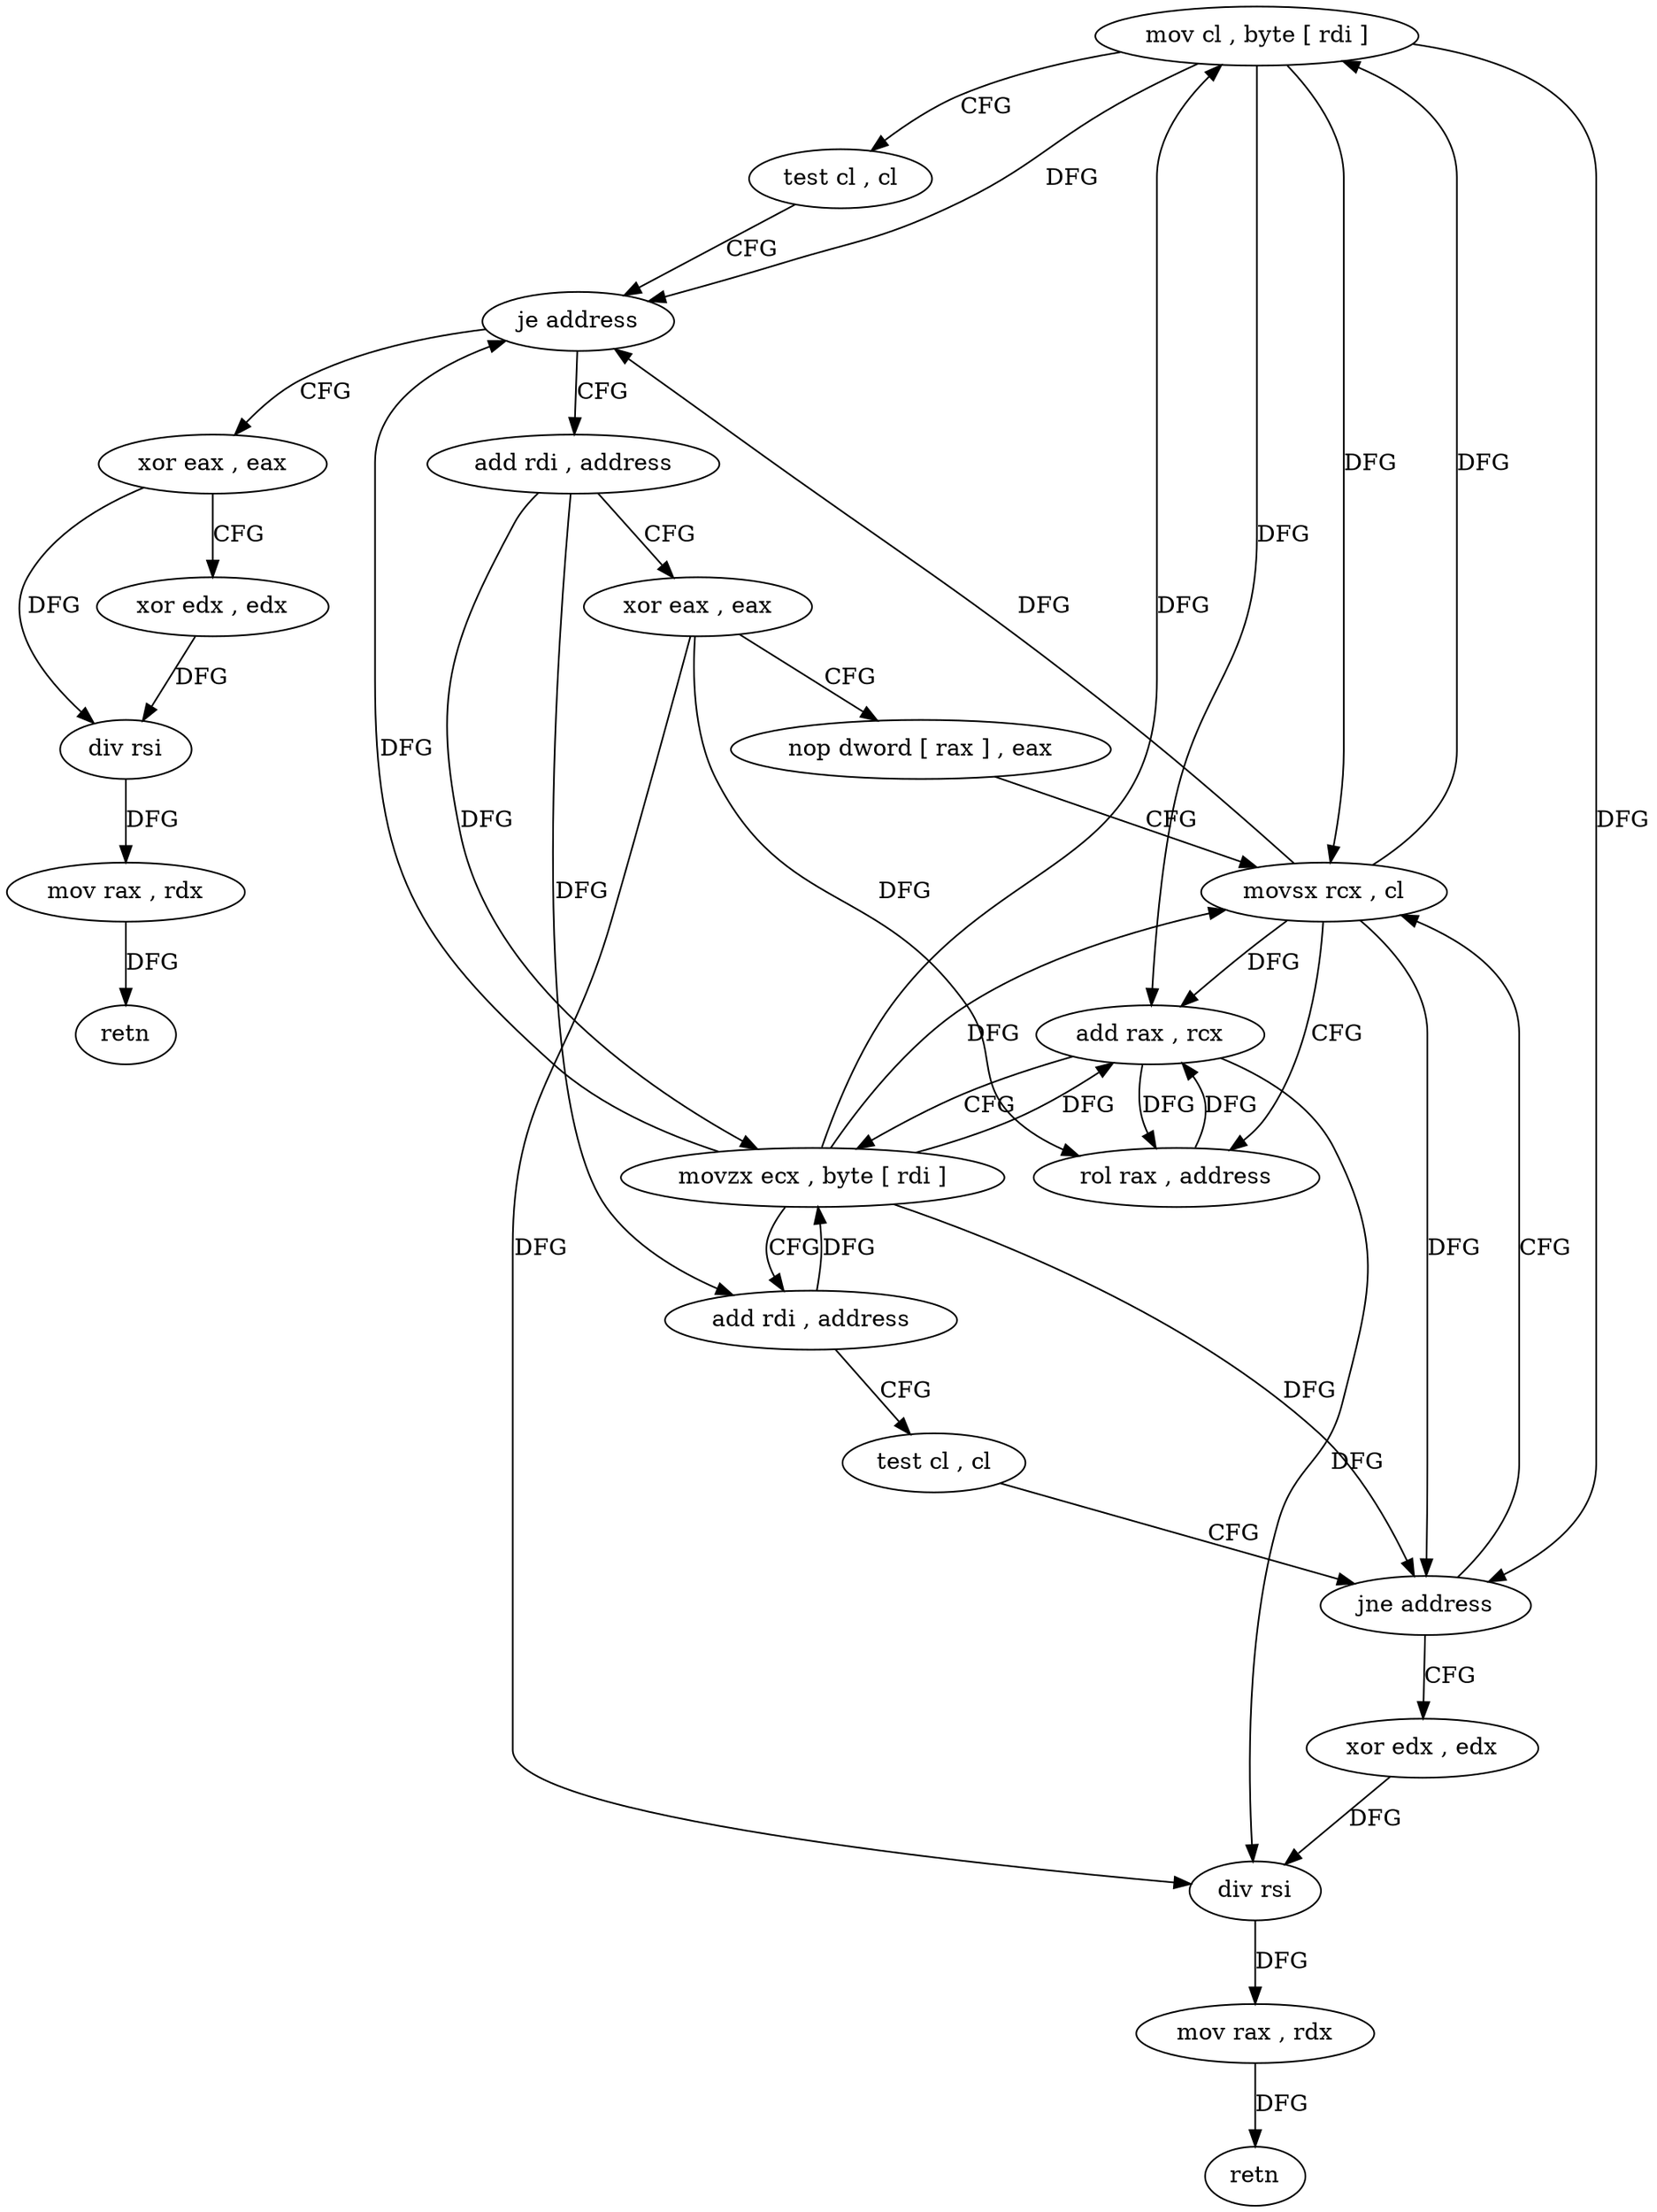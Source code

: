 digraph "func" {
"192224" [label = "mov cl , byte [ rdi ]" ]
"192226" [label = "test cl , cl" ]
"192228" [label = "je address" ]
"192271" [label = "xor eax , eax" ]
"192230" [label = "add rdi , address" ]
"192273" [label = "xor edx , edx" ]
"192275" [label = "div rsi" ]
"192278" [label = "mov rax , rdx" ]
"192281" [label = "retn" ]
"192234" [label = "xor eax , eax" ]
"192236" [label = "nop dword [ rax ] , eax" ]
"192240" [label = "movsx rcx , cl" ]
"192244" [label = "rol rax , address" ]
"192248" [label = "add rax , rcx" ]
"192251" [label = "movzx ecx , byte [ rdi ]" ]
"192254" [label = "add rdi , address" ]
"192258" [label = "test cl , cl" ]
"192260" [label = "jne address" ]
"192262" [label = "xor edx , edx" ]
"192264" [label = "div rsi" ]
"192267" [label = "mov rax , rdx" ]
"192270" [label = "retn" ]
"192224" -> "192226" [ label = "CFG" ]
"192224" -> "192228" [ label = "DFG" ]
"192224" -> "192240" [ label = "DFG" ]
"192224" -> "192248" [ label = "DFG" ]
"192224" -> "192260" [ label = "DFG" ]
"192226" -> "192228" [ label = "CFG" ]
"192228" -> "192271" [ label = "CFG" ]
"192228" -> "192230" [ label = "CFG" ]
"192271" -> "192273" [ label = "CFG" ]
"192271" -> "192275" [ label = "DFG" ]
"192230" -> "192234" [ label = "CFG" ]
"192230" -> "192251" [ label = "DFG" ]
"192230" -> "192254" [ label = "DFG" ]
"192273" -> "192275" [ label = "DFG" ]
"192275" -> "192278" [ label = "DFG" ]
"192278" -> "192281" [ label = "DFG" ]
"192234" -> "192236" [ label = "CFG" ]
"192234" -> "192244" [ label = "DFG" ]
"192234" -> "192264" [ label = "DFG" ]
"192236" -> "192240" [ label = "CFG" ]
"192240" -> "192244" [ label = "CFG" ]
"192240" -> "192228" [ label = "DFG" ]
"192240" -> "192224" [ label = "DFG" ]
"192240" -> "192248" [ label = "DFG" ]
"192240" -> "192260" [ label = "DFG" ]
"192244" -> "192248" [ label = "DFG" ]
"192248" -> "192251" [ label = "CFG" ]
"192248" -> "192244" [ label = "DFG" ]
"192248" -> "192264" [ label = "DFG" ]
"192251" -> "192254" [ label = "CFG" ]
"192251" -> "192228" [ label = "DFG" ]
"192251" -> "192240" [ label = "DFG" ]
"192251" -> "192248" [ label = "DFG" ]
"192251" -> "192224" [ label = "DFG" ]
"192251" -> "192260" [ label = "DFG" ]
"192254" -> "192258" [ label = "CFG" ]
"192254" -> "192251" [ label = "DFG" ]
"192258" -> "192260" [ label = "CFG" ]
"192260" -> "192240" [ label = "CFG" ]
"192260" -> "192262" [ label = "CFG" ]
"192262" -> "192264" [ label = "DFG" ]
"192264" -> "192267" [ label = "DFG" ]
"192267" -> "192270" [ label = "DFG" ]
}
